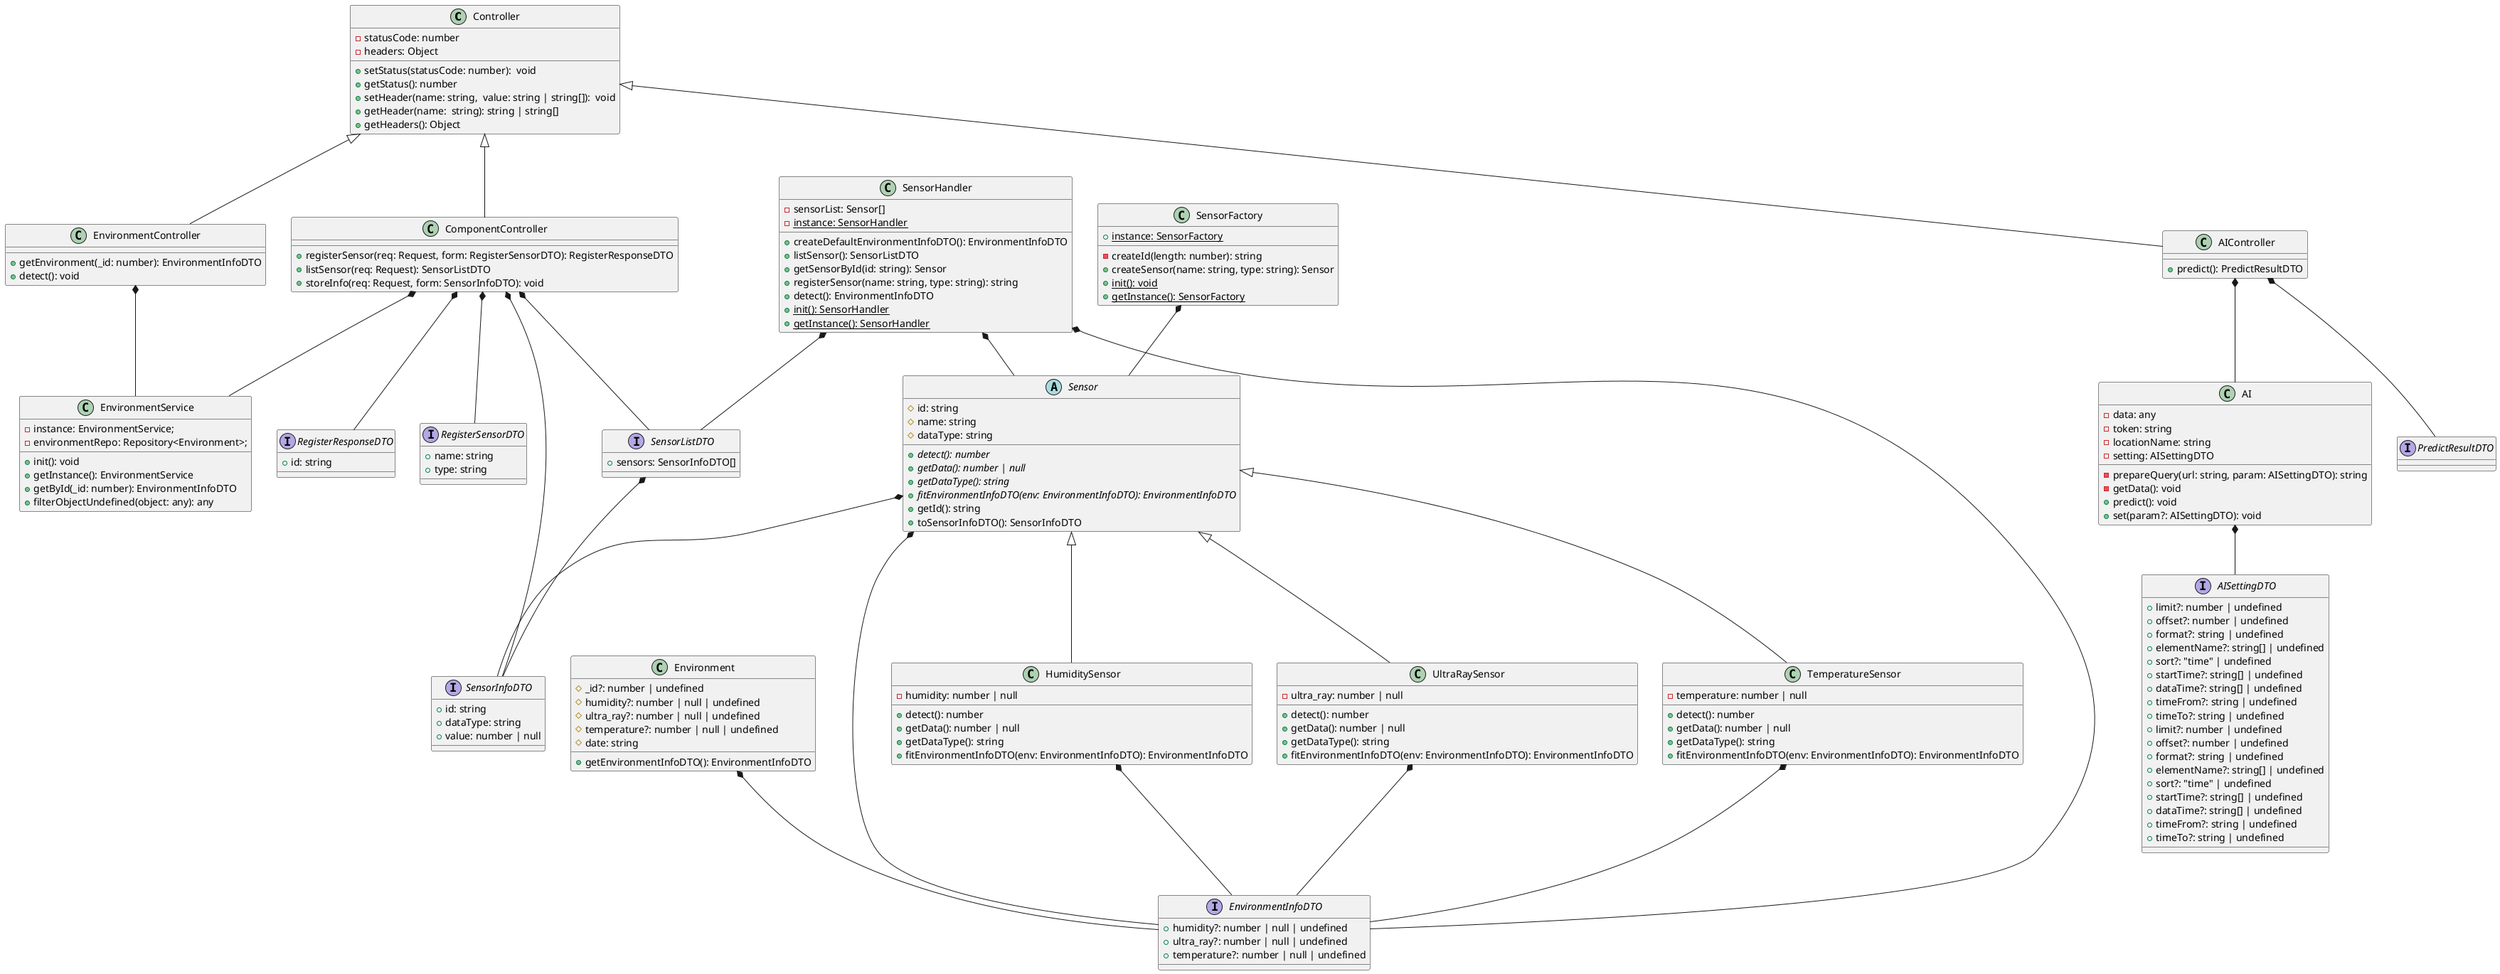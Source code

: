 @startuml
/' controller '/

class Controller {
  -statusCode: number
  -headers: Object
  +setStatus(statusCode: number):  void
  +getStatus(): number
  +setHeader(name: string,  value: string | string[]):  void
  +getHeader(name:  string): string | string[]
  +getHeaders(): Object
}

class EnvironmentController extends Controller {
  +getEnvironment(_id: number): EnvironmentInfoDTO
  +detect(): void
  /' +protect(): void '/
}

class AIController extends Controller {
  +predict(): PredictResultDTO 
  /' +protect(): void '/

}

class EnvironmentService {
  -instance: EnvironmentService;
  -environmentRepo: Repository<Environment>;
  +init(): void
  +getInstance(): EnvironmentService
  +getById(_id: number): EnvironmentInfoDTO
  +filterObjectUndefined(object: any): any 
}


class ComponentController extends Controller {
  +registerSensor(req: Request, form: RegisterSensorDTO): RegisterResponseDTO 
  +listSensor(req: Request): SensorListDTO
  +storeInfo(req: Request, form: SensorInfoDTO): void
}


/' service '/
interface AISettingDTO {
    +limit?: number | undefined
    +offset?: number | undefined
    +format?: string | undefined
    +elementName?: string[] | undefined
    +sort?: "time" | undefined
    +startTime?: string[] | undefined
    +dataTime?: string[] | undefined
    +timeFrom?: string | undefined
    +timeTo?: string | undefined
}

interface EnvironmentInfoDTO {
    +humidity?: number | null | undefined
    +ultra_ray?: number | null | undefined
    +temperature?: number | null | undefined
}
interface RegisterResponseDTO {
    +id: string
}
interface RegisterSensorDTO {
    +name: string
    +type: string
}
class AI {
    -data: any
    -token: string
    -locationName: string
    -setting: AISettingDTO
    -prepareQuery(url: string, param: AISettingDTO): string
    -getData(): void
    +predict(): void
    +set(param?: AISettingDTO): void
}
interface AISettingDTO {
    +limit?: number | undefined
    +offset?: number | undefined
    +format?: string | undefined
    +elementName?: string[] | undefined
    +sort?: "time" | undefined
    +startTime?: string[] | undefined
    +dataTime?: string[] | undefined
    +timeFrom?: string | undefined
    +timeTo?: string | undefined
}
interface PredictResultDTO {

}
interface SensorListDTO {
    +sensors: SensorInfoDTO[]
}
interface SensorInfoDTO {
    +id: string
    +dataType: string
    +value: number | null
}
class Environment {
    #_id?: number | undefined
    #humidity?: number | null | undefined
    #ultra_ray?: number | null | undefined
    #temperature?: number | null | undefined
    #date: string
    +getEnvironmentInfoDTO(): EnvironmentInfoDTO
}
abstract class Sensor {
    #id: string
    #name: string
    #dataType: string
    +{abstract} detect(): number
    +{abstract} getData(): number | null
    +{abstract} getDataType(): string
    +{abstract} fitEnvironmentInfoDTO(env: EnvironmentInfoDTO): EnvironmentInfoDTO
    +getId(): string
    +toSensorInfoDTO(): SensorInfoDTO
}
class HumiditySensor extends Sensor {
    -humidity: number | null
    +detect(): number
    +getData(): number | null
    +getDataType(): string
    +fitEnvironmentInfoDTO(env: EnvironmentInfoDTO): EnvironmentInfoDTO
}
class UltraRaySensor extends Sensor {
    -ultra_ray: number | null
    +detect(): number
    +getData(): number | null
    +getDataType(): string
    +fitEnvironmentInfoDTO(env: EnvironmentInfoDTO): EnvironmentInfoDTO
}
class TemperatureSensor extends Sensor {
    -temperature: number | null
    +detect(): number
    +getData(): number | null
    +getDataType(): string
    +fitEnvironmentInfoDTO(env: EnvironmentInfoDTO): EnvironmentInfoDTO
}
class SensorHandler {
    -sensorList: Sensor[]
    +createDefaultEnvironmentInfoDTO(): EnvironmentInfoDTO
    +listSensor(): SensorListDTO
    +getSensorById(id: string): Sensor
    +registerSensor(name: string, type: string): string
    +detect(): EnvironmentInfoDTO
    -{static} instance: SensorHandler
    +{static} init(): SensorHandler
    +{static} getInstance(): SensorHandler
}
class SensorFactory {
    -createId(length: number): string
    +createSensor(name: string, type: string): Sensor
    +{static} instance: SensorFactory
    +{static} init(): void
    +{static} getInstance(): SensorFactory
}

Sensor *-- EnvironmentInfoDTO
Sensor *-- SensorInfoDTO
HumiditySensor *-- EnvironmentInfoDTO
UltraRaySensor *-- EnvironmentInfoDTO
TemperatureSensor *-- EnvironmentInfoDTO
SensorHandler *-- Sensor
SensorHandler *-- EnvironmentInfoDTO
SensorHandler *-- SensorListDTO
SensorFactory *-- Sensor
SensorListDTO *-- SensorInfoDTO
Environment *-- EnvironmentInfoDTO
AI *-- AISettingDTO
ComponentController *-- RegisterSensorDTO
ComponentController *-- RegisterResponseDTO
ComponentController *-- SensorListDTO
ComponentController *-- SensorInfoDTO
AIController *-- PredictResultDTO
AIController *-- AI
ComponentController *-- EnvironmentService
EnvironmentController *-- EnvironmentService

@enduml
